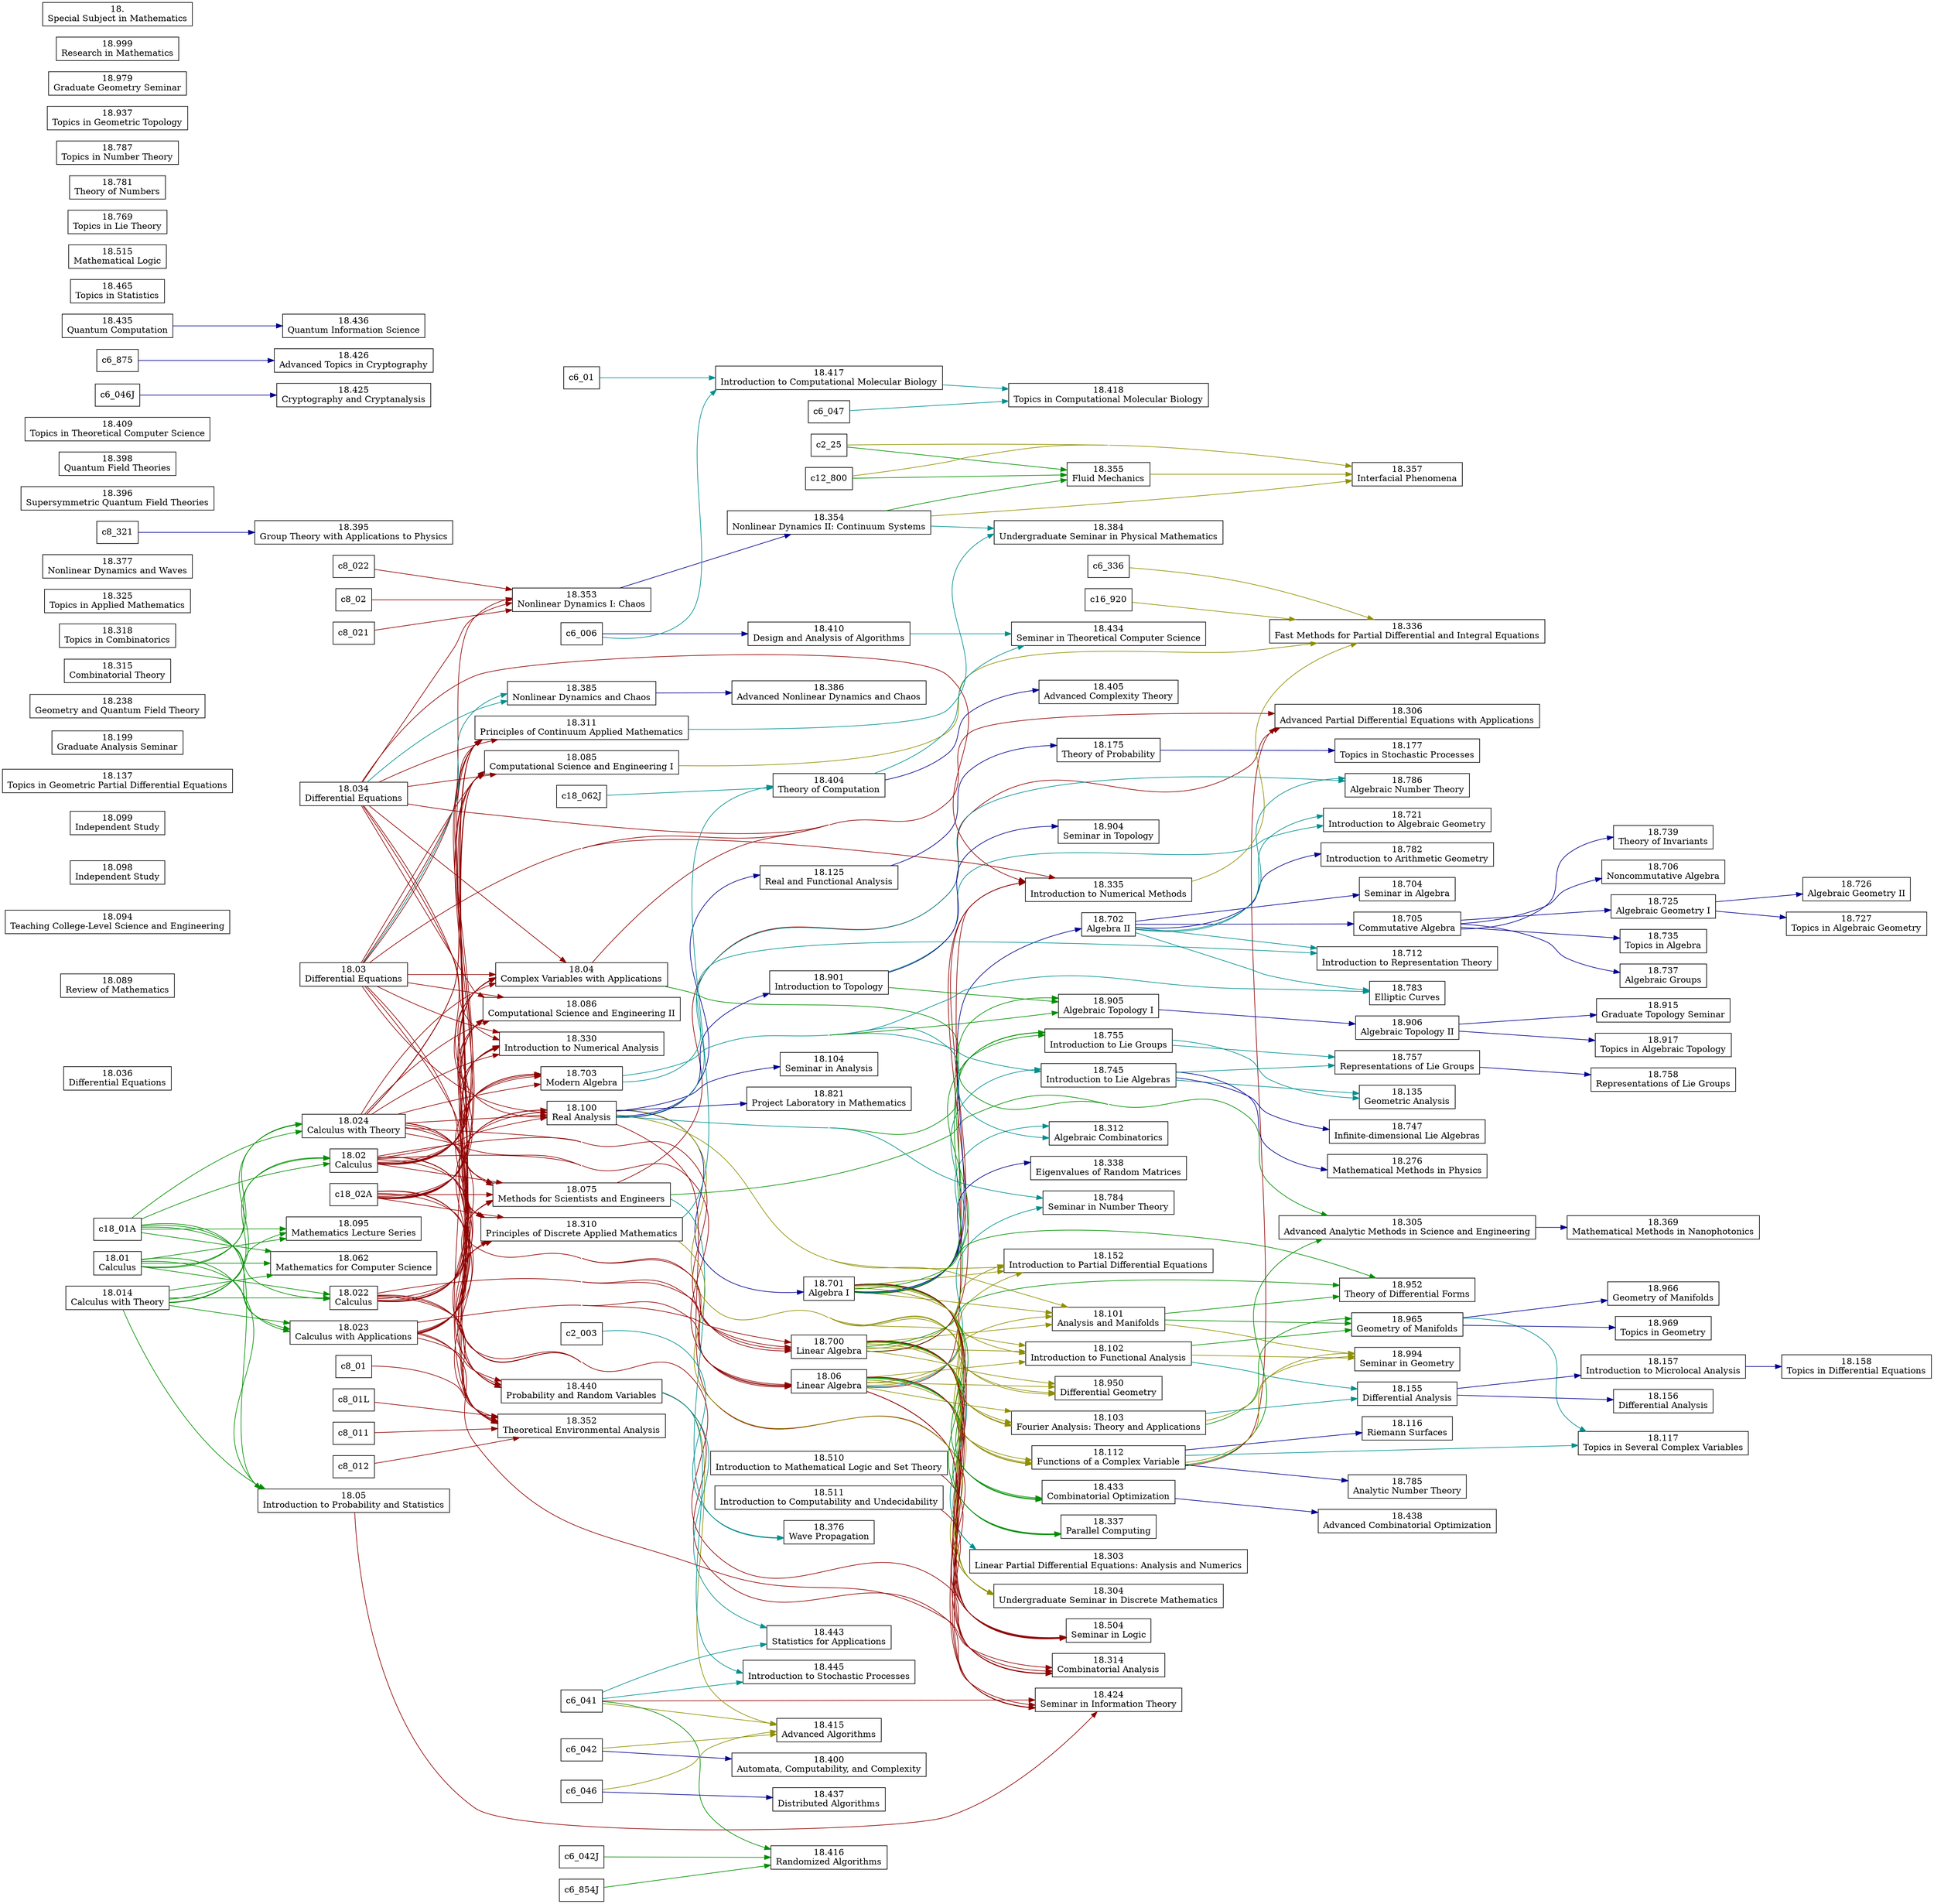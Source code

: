 digraph mit_math {
  graph[concentrate=true aspect=.25  rankdir="LR"];
  node[shape=rect];
  c18_01 [label="18.01\nCalculus"];
  c18_01 [label="18.01\nCalculus"];
  c18_014 [label="18.014\nCalculus with Theory"];
  c18_02 [label="18.02\nCalculus"];
    c18_01 -> c18_02 [color="#008F00"] ;
    c18_01A -> c18_02 [color="#008F00"] ;
    c18_014 -> c18_02 [color="#008F00"] ;
  c18_02 [label="18.02\nCalculus"];
    c18_01 -> c18_02 [color="#008F00"] ;
    c18_01A -> c18_02 [color="#008F00"] ;
    c18_014 -> c18_02 [color="#008F00"] ;
  c18_022 [label="18.022\nCalculus"];
    c18_01 -> c18_022 [color="#008F00"] ;
    c18_01A -> c18_022 [color="#008F00"] ;
    c18_014 -> c18_022 [color="#008F00"] ;
  c18_023 [label="18.023\nCalculus with Applications"];
    c18_01 -> c18_023 [color="#008F00"] ;
    c18_01A -> c18_023 [color="#008F00"] ;
    c18_014 -> c18_023 [color="#008F00"] ;
  c18_024 [label="18.024\nCalculus with Theory"];
    c18_01 -> c18_024 [color="#008F00"] ;
    c18_01A -> c18_024 [color="#008F00"] ;
    c18_014 -> c18_024 [color="#008F00"] ;
  c18_03 [label="18.03\nDifferential Equations"];
  c18_034 [label="18.034\nDifferential Equations"];
  c18_036 [label="18.036\nDifferential Equations"];
  c18_04 [label="18.04\nComplex Variables with Applications"];
    c18_02 -> c18_04 [color="#8F0000"] ;
    c18_02A -> c18_04 [color="#8F0000"] ;
    c18_022 -> c18_04 [color="#8F0000"] ;
    c18_023 -> c18_04 [color="#8F0000"] ;
    c18_024 -> c18_04 [color="#8F0000"] ;
    c18_03 -> c18_04 [color="#8F0000"] ;
    c18_034 -> c18_04 [color="#8F0000"] ;
  c18_05 [label="18.05\nIntroduction to Probability and Statistics"];
    c18_01 -> c18_05 [color="#008F00"] ;
    c18_01A -> c18_05 [color="#008F00"] ;
    c18_014 -> c18_05 [color="#008F00"] ;
  c18_06 [label="18.06\nLinear Algebra"];
    c18_02 -> c18_06 [color="#8F0000"] ;
    c18_02A -> c18_06 [color="#8F0000"] ;
    c18_022 -> c18_06 [color="#8F0000"] ;
    c18_023 -> c18_06 [color="#8F0000"] ;
    c18_024 -> c18_06 [color="#8F0000"] ;
  c18_062 [label="18.062\nMathematics for Computer Science"];
    c18_01 -> c18_062 [color="#008F00"] ;
    c18_01A -> c18_062 [color="#008F00"] ;
    c18_014 -> c18_062 [color="#008F00"] ;
  c18_075 [label="18.075\nMethods for Scientists and Engineers"];
    c18_02 -> c18_075 [color="#8F0000"] ;
    c18_02A -> c18_075 [color="#8F0000"] ;
    c18_022 -> c18_075 [color="#8F0000"] ;
    c18_023 -> c18_075 [color="#8F0000"] ;
    c18_024 -> c18_075 [color="#8F0000"] ;
    c18_03 -> c18_075 [color="#8F0000"] ;
  c18_085 [label="18.085\nComputational Science and Engineering I"];
    c18_02 -> c18_085 [color="#8F0000"] ;
    c18_02A -> c18_085 [color="#8F0000"] ;
    c18_022 -> c18_085 [color="#8F0000"] ;
    c18_023 -> c18_085 [color="#8F0000"] ;
    c18_024 -> c18_085 [color="#8F0000"] ;
    c18_03 -> c18_085 [color="#8F0000"] ;
    c18_034 -> c18_085 [color="#8F0000"] ;
  c18_086 [label="18.086\nComputational Science and Engineering II"];
    c18_02 -> c18_086 [color="#8F0000"] ;
    c18_02A -> c18_086 [color="#8F0000"] ;
    c18_022 -> c18_086 [color="#8F0000"] ;
    c18_023 -> c18_086 [color="#8F0000"] ;
    c18_024 -> c18_086 [color="#8F0000"] ;
    c18_03 -> c18_086 [color="#8F0000"] ;
    c18_034 -> c18_086 [color="#8F0000"] ;
  c18_089 [label="18.089\nReview of Mathematics"];
  c18_094 [label="18.094\nTeaching College-Level Science and Engineering"];
  c18_095 [label="18.095\nMathematics Lecture Series"];
    c18_01 -> c18_095 [color="#008F00"] ;
    c18_01A -> c18_095 [color="#008F00"] ;
    c18_014 -> c18_095 [color="#008F00"] ;
  c18_098 [label="18.098\nIndependent Study"];
  c18_099 [label="18.099\nIndependent Study"];
  c18_100 [label="18.100\nReal Analysis"];
    c18_02 -> c18_100 [color="#8F0000"] ;
    c18_02A -> c18_100 [color="#8F0000"] ;
    c18_022 -> c18_100 [color="#8F0000"] ;
    c18_023 -> c18_100 [color="#8F0000"] ;
    c18_024 -> c18_100 [color="#8F0000"] ;
    c18_03 -> c18_100 [color="#8F0000"] ;
    c18_034 -> c18_100 [color="#8F0000"] ;
  c18_100 [label="18.100\nReal Analysis"];
    c18_02 -> c18_100 [color="#8F0000"] ;
    c18_02A -> c18_100 [color="#8F0000"] ;
    c18_022 -> c18_100 [color="#8F0000"] ;
    c18_023 -> c18_100 [color="#8F0000"] ;
    c18_024 -> c18_100 [color="#8F0000"] ;
    c18_03 -> c18_100 [color="#8F0000"] ;
    c18_034 -> c18_100 [color="#8F0000"] ;
  c18_100 [label="18.100\nReal Analysis"];
    c18_02 -> c18_100 [color="#8F0000"] ;
    c18_02A -> c18_100 [color="#8F0000"] ;
    c18_022 -> c18_100 [color="#8F0000"] ;
    c18_023 -> c18_100 [color="#8F0000"] ;
    c18_024 -> c18_100 [color="#8F0000"] ;
    c18_03 -> c18_100 [color="#8F0000"] ;
    c18_034 -> c18_100 [color="#8F0000"] ;
  c18_101 [label="18.101\nAnalysis and Manifolds"];
    c18_100 -> c18_101 [color="#8F8F00"] ;
    c18_06 -> c18_101 [color="#8F8F00"] ;
    c18_700 -> c18_101 [color="#8F8F00"] ;
    c18_701 -> c18_101 [color="#8F8F00"] ;
  c18_102 [label="18.102\nIntroduction to Functional Analysis"];
    c18_100 -> c18_102 [color="#8F8F00"] ;
    c18_06 -> c18_102 [color="#8F8F00"] ;
    c18_700 -> c18_102 [color="#8F8F00"] ;
    c18_701 -> c18_102 [color="#8F8F00"] ;
  c18_103 [label="18.103\nFourier Analysis: Theory and Applications"];
    c18_100 -> c18_103 [color="#8F8F00"] ;
    c18_06 -> c18_103 [color="#8F8F00"] ;
    c18_700 -> c18_103 [color="#8F8F00"] ;
    c18_701 -> c18_103 [color="#8F8F00"] ;
  c18_104 [label="18.104\nSeminar in Analysis"];
    c18_100 -> c18_104 [color="#00008F"] ;
  c18_112 [label="18.112\nFunctions of a Complex Variable"];
    c18_100 -> c18_112 [color="#8F8F00"] ;
    c18_06 -> c18_112 [color="#8F8F00"] ;
    c18_700 -> c18_112 [color="#8F8F00"] ;
    c18_701 -> c18_112 [color="#8F8F00"] ;
  c18_116 [label="18.116\nRiemann Surfaces"];
    c18_112 -> c18_116 [color="#00008F"] ;
  c18_117 [label="18.117\nTopics in Several Complex Variables"];
    c18_112 -> c18_117 [color="#008F8F"] ;
    c18_965 -> c18_117 [color="#008F8F"] ;
  c18_125 [label="18.125\nReal and Functional Analysis"];
    c18_100 -> c18_125 [color="#00008F"] ;
  c18_135 [label="18.135\nGeometric Analysis"];
    c18_745 -> c18_135 [color="#008F8F"] ;
    c18_755 -> c18_135 [color="#008F8F"] ;
  c18_137 [label="18.137\nTopics in Geometric Partial Differential Equations"];
  c18_152 [label="18.152\nIntroduction to Partial Differential Equations"];
    c18_100 -> c18_152 [color="#8F8F00"] ;
    c18_06 -> c18_152 [color="#8F8F00"] ;
    c18_700 -> c18_152 [color="#8F8F00"] ;
    c18_701 -> c18_152 [color="#8F8F00"] ;
  c18_155 [label="18.155\nDifferential Analysis"];
    c18_102 -> c18_155 [color="#008F8F"] ;
    c18_103 -> c18_155 [color="#008F8F"] ;
  c18_156 [label="18.156\nDifferential Analysis"];
    c18_155 -> c18_156 [color="#00008F"] ;
  c18_157 [label="18.157\nIntroduction to Microlocal Analysis"];
    c18_155 -> c18_157 [color="#00008F"] ;
  c18_158 [label="18.158\nTopics in Differential Equations"];
    c18_157 -> c18_158 [color="#00008F"] ;
  c18_175 [label="18.175\nTheory of Probability"];
    c18_125 -> c18_175 [color="#00008F"] ;
  c18_177 [label="18.177\nTopics in Stochastic Processes"];
    c18_175 -> c18_177 [color="#00008F"] ;
  c18_199 [label="18.199\nGraduate Analysis Seminar"];
  c18_238 [label="18.238\nGeometry and Quantum Field Theory"];
  c18_276 [label="18.276\nMathematical Methods in Physics"];
    c18_745 -> c18_276 [color="#00008F"] ;
  c18_303 [label="18.303\nLinear Partial Differential Equations: Analysis and Numerics"];
    c18_06 -> c18_303 [color="#008F8F"] ;
    c18_700 -> c18_303 [color="#008F8F"] ;
  c18_304 [label="18.304\nUndergraduate Seminar in Discrete Mathematics"];
    c18_310 -> c18_304 [color="#8F8F00"] ;
    c18_06 -> c18_304 [color="#8F8F00"] ;
    c18_700 -> c18_304 [color="#8F8F00"] ;
    c18_701 -> c18_304 [color="#8F8F00"] ;
  c18_305 [label="18.305\nAdvanced Analytic Methods in Science and Engineering"];
    c18_04 -> c18_305 [color="#008F00"] ;
    c18_075 -> c18_305 [color="#008F00"] ;
    c18_112 -> c18_305 [color="#008F00"] ;
  c18_306 [label="18.306\nAdvanced Partial Differential Equations with Applications"];
    c18_03 -> c18_306 [color="#8F0000"] ;
    c18_034 -> c18_306 [color="#8F0000"] ;
    c18_04 -> c18_306 [color="#8F0000"] ;
    c18_075 -> c18_306 [color="#8F0000"] ;
    c18_112 -> c18_306 [color="#8F0000"] ;
  c18_310 [label="18.310\nPrinciples of Discrete Applied Mathematics"];
    c18_02 -> c18_310 [color="#8F0000"] ;
    c18_02A -> c18_310 [color="#8F0000"] ;
    c18_022 -> c18_310 [color="#8F0000"] ;
    c18_023 -> c18_310 [color="#8F0000"] ;
    c18_024 -> c18_310 [color="#8F0000"] ;
  c18_310 [label="18.310\nPrinciples of Discrete Applied Mathematics"];
    c18_02 -> c18_310 [color="#8F0000"] ;
    c18_02A -> c18_310 [color="#8F0000"] ;
    c18_022 -> c18_310 [color="#8F0000"] ;
    c18_023 -> c18_310 [color="#8F0000"] ;
    c18_024 -> c18_310 [color="#8F0000"] ;
  c18_311 [label="18.311\nPrinciples of Continuum Applied Mathematics"];
    c18_02 -> c18_311 [color="#8F0000"] ;
    c18_02A -> c18_311 [color="#8F0000"] ;
    c18_022 -> c18_311 [color="#8F0000"] ;
    c18_023 -> c18_311 [color="#8F0000"] ;
    c18_024 -> c18_311 [color="#8F0000"] ;
    c18_03 -> c18_311 [color="#8F0000"] ;
    c18_034 -> c18_311 [color="#8F0000"] ;
  c18_312 [label="18.312\nAlgebraic Combinatorics"];
    c18_701 -> c18_312 [color="#008F8F"] ;
    c18_703 -> c18_312 [color="#008F8F"] ;
  c18_314 [label="18.314\nCombinatorial Analysis"];
    c18_02 -> c18_314 [color="#8F0000"] ;
    c18_02A -> c18_314 [color="#8F0000"] ;
    c18_022 -> c18_314 [color="#8F0000"] ;
    c18_023 -> c18_314 [color="#8F0000"] ;
    c18_024 -> c18_314 [color="#8F0000"] ;
    c18_06 -> c18_314 [color="#8F0000"] ;
    c18_700 -> c18_314 [color="#8F0000"] ;
    c18_701 -> c18_314 [color="#8F0000"] ;
  c18_315 [label="18.315\nCombinatorial Theory"];
  c18_318 [label="18.318\nTopics in Combinatorics"];
  c18_325 [label="18.325\nTopics in Applied Mathematics"];
  c18_330 [label="18.330\nIntroduction to Numerical Analysis"];
    c18_02 -> c18_330 [color="#8F0000"] ;
    c18_02A -> c18_330 [color="#8F0000"] ;
    c18_022 -> c18_330 [color="#8F0000"] ;
    c18_023 -> c18_330 [color="#8F0000"] ;
    c18_024 -> c18_330 [color="#8F0000"] ;
    c18_03 -> c18_330 [color="#8F0000"] ;
    c18_034 -> c18_330 [color="#8F0000"] ;
  c18_335 [label="18.335\nIntroduction to Numerical Methods"];
    c18_03 -> c18_335 [color="#8F0000"] ;
    c18_034 -> c18_335 [color="#8F0000"] ;
    c18_06 -> c18_335 [color="#8F0000"] ;
    c18_700 -> c18_335 [color="#8F0000"] ;
    c18_701 -> c18_335 [color="#8F0000"] ;
  c18_336 [label="18.336\nFast Methods for Partial Differential and Integral Equations"];
    c6_336 -> c18_336 [color="#8F8F00"] ;
    c16_920 -> c18_336 [color="#8F8F00"] ;
    c18_085 -> c18_336 [color="#8F8F00"] ;
    c18_335 -> c18_336 [color="#8F8F00"] ;
  c18_337 [label="18.337\nParallel Computing"];
    c18_06 -> c18_337 [color="#008F00"] ;
    c18_700 -> c18_337 [color="#008F00"] ;
    c18_701 -> c18_337 [color="#008F00"] ;
  c18_338 [label="18.338\nEigenvalues of Random Matrices"];
    c18_701 -> c18_338 [color="#00008F"] ;
  c18_352 [label="18.352\nTheoretical Environmental Analysis"];
    c8_01 -> c18_352 [color="#8F0000"] ;
    c8_01L -> c18_352 [color="#8F0000"] ;
    c8_011 -> c18_352 [color="#8F0000"] ;
    c8_012 -> c18_352 [color="#8F0000"] ;
    c18_02 -> c18_352 [color="#8F0000"] ;
    c18_02A -> c18_352 [color="#8F0000"] ;
    c18_022 -> c18_352 [color="#8F0000"] ;
    c18_023 -> c18_352 [color="#8F0000"] ;
    c18_024 -> c18_352 [color="#8F0000"] ;
    c18_03 -> c18_352 [color="#8F0000"] ;
  c18_353 [label="18.353\nNonlinear Dynamics I: Chaos"];
    c18_03 -> c18_353 [color="#8F0000"] ;
    c18_034 -> c18_353 [color="#8F0000"] ;
    c8_02 -> c18_353 [color="#8F0000"] ;
    c8_021 -> c18_353 [color="#8F0000"] ;
    c8_022 -> c18_353 [color="#8F0000"] ;
  c18_354 [label="18.354\nNonlinear Dynamics II: Continuum Systems"];
    c18_353 -> c18_354 [color="#00008F"] ;
  c18_355 [label="18.355\nFluid Mechanics"];
    c18_354 -> c18_355 [color="#008F00"] ;
    c2_25 -> c18_355 [color="#008F00"] ;
    c12_800 -> c18_355 [color="#008F00"] ;
  c18_357 [label="18.357\nInterfacial Phenomena"];
    c18_354 -> c18_357 [color="#8F8F00"] ;
    c18_355 -> c18_357 [color="#8F8F00"] ;
    c12_800 -> c18_357 [color="#8F8F00"] ;
    c2_25 -> c18_357 [color="#8F8F00"] ;
  c18_369 [label="18.369\nMathematical Methods in Nanophotonics"];
    c18_305 -> c18_369 [color="#00008F"] ;
  c18_376 [label="18.376\nWave Propagation"];
    c2_003 -> c18_376 [color="#008F8F"] ;
    c18_075 -> c18_376 [color="#008F8F"] ;
  c18_377 [label="18.377\nNonlinear Dynamics and Waves"];
  c18_384 [label="18.384\nUndergraduate Seminar in Physical Mathematics"];
    c18_311 -> c18_384 [color="#008F8F"] ;
    c18_354 -> c18_384 [color="#008F8F"] ;
  c18_385 [label="18.385\nNonlinear Dynamics and Chaos"];
    c18_03 -> c18_385 [color="#008F8F"] ;
    c18_034 -> c18_385 [color="#008F8F"] ;
  c18_386 [label="18.386\nAdvanced Nonlinear Dynamics and Chaos"];
    c18_385 -> c18_386 [color="#00008F"] ;
  c18_395 [label="18.395\nGroup Theory with Applications to Physics"];
    c8_321 -> c18_395 [color="#00008F"] ;
  c18_396 [label="18.396\nSupersymmetric Quantum Field Theories"];
  c18_398 [label="18.398\nQuantum Field Theories"];
  c18_400 [label="18.400\nAutomata, Computability, and Complexity"];
    c6_042 -> c18_400 [color="#00008F"] ;
  c18_404 [label="18.404\nTheory of Computation"];
    c18_310 -> c18_404 [color="#008F8F"] ;
    c18_062J -> c18_404 [color="#008F8F"] ;
  c18_405 [label="18.405\nAdvanced Complexity Theory"];
    c18_404 -> c18_405 [color="#00008F"] ;
  c18_409 [label="18.409\nTopics in Theoretical Computer Science"];
  c18_410 [label="18.410\nDesign and Analysis of Algorithms"];
    c6_006 -> c18_410 [color="#00008F"] ;
  c18_415 [label="18.415\nAdvanced Algorithms"];
    c6_041 -> c18_415 [color="#8F8F00"] ;
    c6_042 -> c18_415 [color="#8F8F00"] ;
    c18_440 -> c18_415 [color="#8F8F00"] ;
    c6_046 -> c18_415 [color="#8F8F00"] ;
  c18_416 [label="18.416\nRandomized Algorithms"];
    c6_854J -> c18_416 [color="#008F00"] ;
    c6_041 -> c18_416 [color="#008F00"] ;
    c6_042J -> c18_416 [color="#008F00"] ;
  c18_417 [label="18.417\nIntroduction to Computational Molecular Biology"];
    c6_01 -> c18_417 [color="#008F8F"] ;
    c6_006 -> c18_417 [color="#008F8F"] ;
  c18_418 [label="18.418\nTopics in Computational Molecular Biology"];
    c18_417 -> c18_418 [color="#008F8F"] ;
    c6_047 -> c18_418 [color="#008F8F"] ;
  c18_424 [label="18.424\nSeminar in Information Theory"];
    c18_05 -> c18_424 [color="#8F0000"] ;
    c18_440 -> c18_424 [color="#8F0000"] ;
    c6_041 -> c18_424 [color="#8F0000"] ;
    c18_06 -> c18_424 [color="#8F0000"] ;
    c18_700 -> c18_424 [color="#8F0000"] ;
    c18_701 -> c18_424 [color="#8F0000"] ;
  c18_425 [label="18.425\nCryptography and Cryptanalysis"];
    c6_046J -> c18_425 [color="#00008F"] ;
  c18_426 [label="18.426\nAdvanced Topics in Cryptography"];
    c6_875 -> c18_426 [color="#00008F"] ;
  c18_433 [label="18.433\nCombinatorial Optimization"];
    c18_06 -> c18_433 [color="#008F00"] ;
    c18_700 -> c18_433 [color="#008F00"] ;
    c18_701 -> c18_433 [color="#008F00"] ;
  c18_434 [label="18.434\nSeminar in Theoretical Computer Science"];
    c18_404 -> c18_434 [color="#008F8F"] ;
    c18_410 -> c18_434 [color="#008F8F"] ;
  c18_435 [label="18.435\nQuantum Computation"];
  c18_436 [label="18.436\nQuantum Information Science"];
    c18_435 -> c18_436 [color="#00008F"] ;
  c18_437 [label="18.437\nDistributed Algorithms"];
    c6_046 -> c18_437 [color="#00008F"] ;
  c18_438 [label="18.438\nAdvanced Combinatorial Optimization"];
    c18_433 -> c18_438 [color="#00008F"] ;
  c18_440 [label="18.440\nProbability and Random Variables"];
    c18_02 -> c18_440 [color="#8F0000"] ;
    c18_02A -> c18_440 [color="#8F0000"] ;
    c18_022 -> c18_440 [color="#8F0000"] ;
    c18_023 -> c18_440 [color="#8F0000"] ;
    c18_024 -> c18_440 [color="#8F0000"] ;
  c18_443 [label="18.443\nStatistics for Applications"];
    c18_440 -> c18_443 [color="#008F8F"] ;
    c6_041 -> c18_443 [color="#008F8F"] ;
  c18_445 [label="18.445\nIntroduction to Stochastic Processes"];
    c18_440 -> c18_445 [color="#008F8F"] ;
    c6_041 -> c18_445 [color="#008F8F"] ;
  c18_465 [label="18.465\nTopics in Statistics"];
  c18_504 [label="18.504\nSeminar in Logic"];
    c18_100 -> c18_504 [color="#8F0000"] ;
    c18_06 -> c18_504 [color="#8F0000"] ;
    c18_510 -> c18_504 [color="#8F0000"] ;
    c18_511 -> c18_504 [color="#8F0000"] ;
    c18_700 -> c18_504 [color="#8F0000"] ;
    c18_701 -> c18_504 [color="#8F0000"] ;
  c18_510 [label="18.510\nIntroduction to Mathematical Logic and Set Theory"];
  c18_511 [label="18.511\nIntroduction to Computability and Undecidability"];
  c18_515 [label="18.515\nMathematical Logic"];
  c18_700 [label="18.700\nLinear Algebra"];
    c18_02 -> c18_700 [color="#8F0000"] ;
    c18_02A -> c18_700 [color="#8F0000"] ;
    c18_022 -> c18_700 [color="#8F0000"] ;
    c18_023 -> c18_700 [color="#8F0000"] ;
    c18_024 -> c18_700 [color="#8F0000"] ;
  c18_701 [label="18.701\nAlgebra I"];
    c18_100 -> c18_701 [color="#00008F"] ;
  c18_702 [label="18.702\nAlgebra II"];
    c18_701 -> c18_702 [color="#00008F"] ;
  c18_703 [label="18.703\nModern Algebra"];
    c18_02 -> c18_703 [color="#8F0000"] ;
    c18_02A -> c18_703 [color="#8F0000"] ;
    c18_022 -> c18_703 [color="#8F0000"] ;
    c18_023 -> c18_703 [color="#8F0000"] ;
    c18_024 -> c18_703 [color="#8F0000"] ;
  c18_704 [label="18.704\nSeminar in Algebra"];
    c18_702 -> c18_704 [color="#00008F"] ;
  c18_705 [label="18.705\nCommutative Algebra"];
    c18_702 -> c18_705 [color="#00008F"] ;
  c18_706 [label="18.706\nNoncommutative Algebra"];
    c18_705 -> c18_706 [color="#00008F"] ;
  c18_712 [label="18.712\nIntroduction to Representation Theory"];
    c18_702 -> c18_712 [color="#008F8F"] ;
    c18_703 -> c18_712 [color="#008F8F"] ;
  c18_721 [label="18.721\nIntroduction to Algebraic Geometry"];
    c18_702 -> c18_721 [color="#008F8F"] ;
    c18_901 -> c18_721 [color="#008F8F"] ;
  c18_725 [label="18.725\nAlgebraic Geometry I"];
    c18_705 -> c18_725 [color="#00008F"] ;
  c18_726 [label="18.726\nAlgebraic Geometry II"];
    c18_725 -> c18_726 [color="#00008F"] ;
  c18_727 [label="18.727\nTopics in Algebraic Geometry"];
    c18_725 -> c18_727 [color="#00008F"] ;
  c18_735 [label="18.735\nTopics in Algebra"];
    c18_705 -> c18_735 [color="#00008F"] ;
  c18_737 [label="18.737\nAlgebraic Groups"];
    c18_705 -> c18_737 [color="#00008F"] ;
  c18_739 [label="18.739\nTheory of Invariants"];
    c18_705 -> c18_739 [color="#00008F"] ;
  c18_745 [label="18.745\nIntroduction to Lie Algebras"];
    c18_701 -> c18_745 [color="#008F8F"] ;
    c18_703 -> c18_745 [color="#008F8F"] ;
  c18_747 [label="18.747\nInfinite-dimensional Lie Algebras"];
    c18_745 -> c18_747 [color="#00008F"] ;
  c18_755 [label="18.755\nIntroduction to Lie Groups"];
    c18_100 -> c18_755 [color="#008F00"] ;
    c18_700 -> c18_755 [color="#008F00"] ;
    c18_701 -> c18_755 [color="#008F00"] ;
  c18_757 [label="18.757\nRepresentations of Lie Groups"];
    c18_745 -> c18_757 [color="#008F8F"] ;
    c18_755 -> c18_757 [color="#008F8F"] ;
  c18_758 [label="18.758\nRepresentations of Lie Groups"];
    c18_757 -> c18_758 [color="#00008F"] ;
  c18_769 [label="18.769\nTopics in Lie Theory"];
  c18_781 [label="18.781\nTheory of Numbers"];
  c18_782 [label="18.782\nIntroduction to Arithmetic Geometry"];
    c18_702 -> c18_782 [color="#00008F"] ;
  c18_783 [label="18.783\nElliptic Curves"];
    c18_702 -> c18_783 [color="#008F8F"] ;
    c18_703 -> c18_783 [color="#008F8F"] ;
  c18_784 [label="18.784\nSeminar in Number Theory"];
    c18_06 -> c18_784 [color="#008F8F"] ;
    c18_100 -> c18_784 [color="#008F8F"] ;
  c18_785 [label="18.785\nAnalytic Number Theory"];
    c18_112 -> c18_785 [color="#00008F"] ;
  c18_786 [label="18.786\nAlgebraic Number Theory"];
    c18_100 -> c18_786 [color="#008F8F"] ;
    c18_702 -> c18_786 [color="#008F8F"] ;
  c18_787 [label="18.787\nTopics in Number Theory"];
  c18_821 [label="18.821\nProject Laboratory in Mathematics"];
    c18_100 -> c18_821 [color="#00008F"] ;
  c18_901 [label="18.901\nIntroduction to Topology"];
    c18_100 -> c18_901 [color="#00008F"] ;
  c18_904 [label="18.904\nSeminar in Topology"];
    c18_901 -> c18_904 [color="#00008F"] ;
  c18_905 [label="18.905\nAlgebraic Topology I"];
    c18_701 -> c18_905 [color="#008F00"] ;
    c18_703 -> c18_905 [color="#008F00"] ;
    c18_901 -> c18_905 [color="#008F00"] ;
  c18_906 [label="18.906\nAlgebraic Topology II"];
    c18_905 -> c18_906 [color="#00008F"] ;
  c18_915 [label="18.915\nGraduate Topology Seminar"];
    c18_906 -> c18_915 [color="#00008F"] ;
  c18_917 [label="18.917\nTopics in Algebraic Topology"];
    c18_906 -> c18_917 [color="#00008F"] ;
  c18_937 [label="18.937\nTopics in Geometric Topology"];
  c18_950 [label="18.950\nDifferential Geometry"];
    c18_100 -> c18_950 [color="#8F8F00"] ;
    c18_06 -> c18_950 [color="#8F8F00"] ;
    c18_700 -> c18_950 [color="#8F8F00"] ;
    c18_701 -> c18_950 [color="#8F8F00"] ;
  c18_952 [label="18.952\nTheory of Differential Forms"];
    c18_101 -> c18_952 [color="#008F00"] ;
    c18_700 -> c18_952 [color="#008F00"] ;
    c18_701 -> c18_952 [color="#008F00"] ;
  c18_965 [label="18.965\nGeometry of Manifolds"];
    c18_101 -> c18_965 [color="#008F00"] ;
    c18_102 -> c18_965 [color="#008F00"] ;
    c18_103 -> c18_965 [color="#008F00"] ;
  c18_966 [label="18.966\nGeometry of Manifolds"];
    c18_965 -> c18_966 [color="#00008F"] ;
  c18_969 [label="18.969\nTopics in Geometry"];
    c18_965 -> c18_969 [color="#00008F"] ;
  c18_979 [label="18.979\nGraduate Geometry Seminar"];
  c18_994 [label="18.994\nSeminar in Geometry"];
    c18_101 -> c18_994 [color="#8F8F00"] ;
    c18_102 -> c18_994 [color="#8F8F00"] ;
    c18_103 -> c18_994 [color="#8F8F00"] ;
    c18_112 -> c18_994 [color="#8F8F00"] ;
  c18_999 [label="18.999\nResearch in Mathematics"];
  c18_ [label="18.\nUndergraduate Research"];
  c18_ [label="18.\nGraduate Thesis"];
  c18_ [label="18.\nSpecial Subject in Mathematics"];
  c18_ [label="18.\nSpecial Subject in Mathematics"];
}
